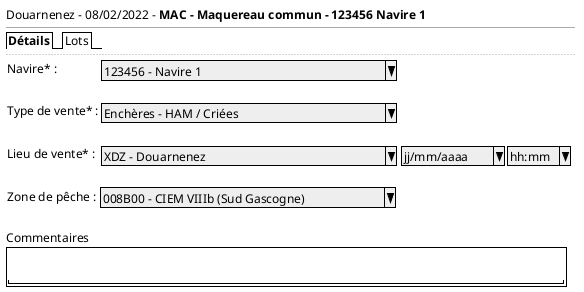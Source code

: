 @startsalt
{
  Douarnenez - 08/02/2022 - <b>MAC - Maquereau commun - 123456 Navire 1
  --
  {/  <b>Détails | Lots}
  ..
  {

      Navire* :    | { ^123456 - Navire 1                  ^ }
      .
      Type de vente* :    | { ^Enchères - HAM / Criées            ^ }
      .
      Lieu de vente* :     | { ^XDZ - Douarnenez                   ^ } | { ^ jj/mm/aaaa^  |  ^ hh:mm^ }
      .
      Zone de pêche :            | ^ 008B00 - CIEM VIIIb (Sud Gascogne)^
      .
  }

  Commentaires
  {+ .
          "                                                                     "
  }

}
@endsalt